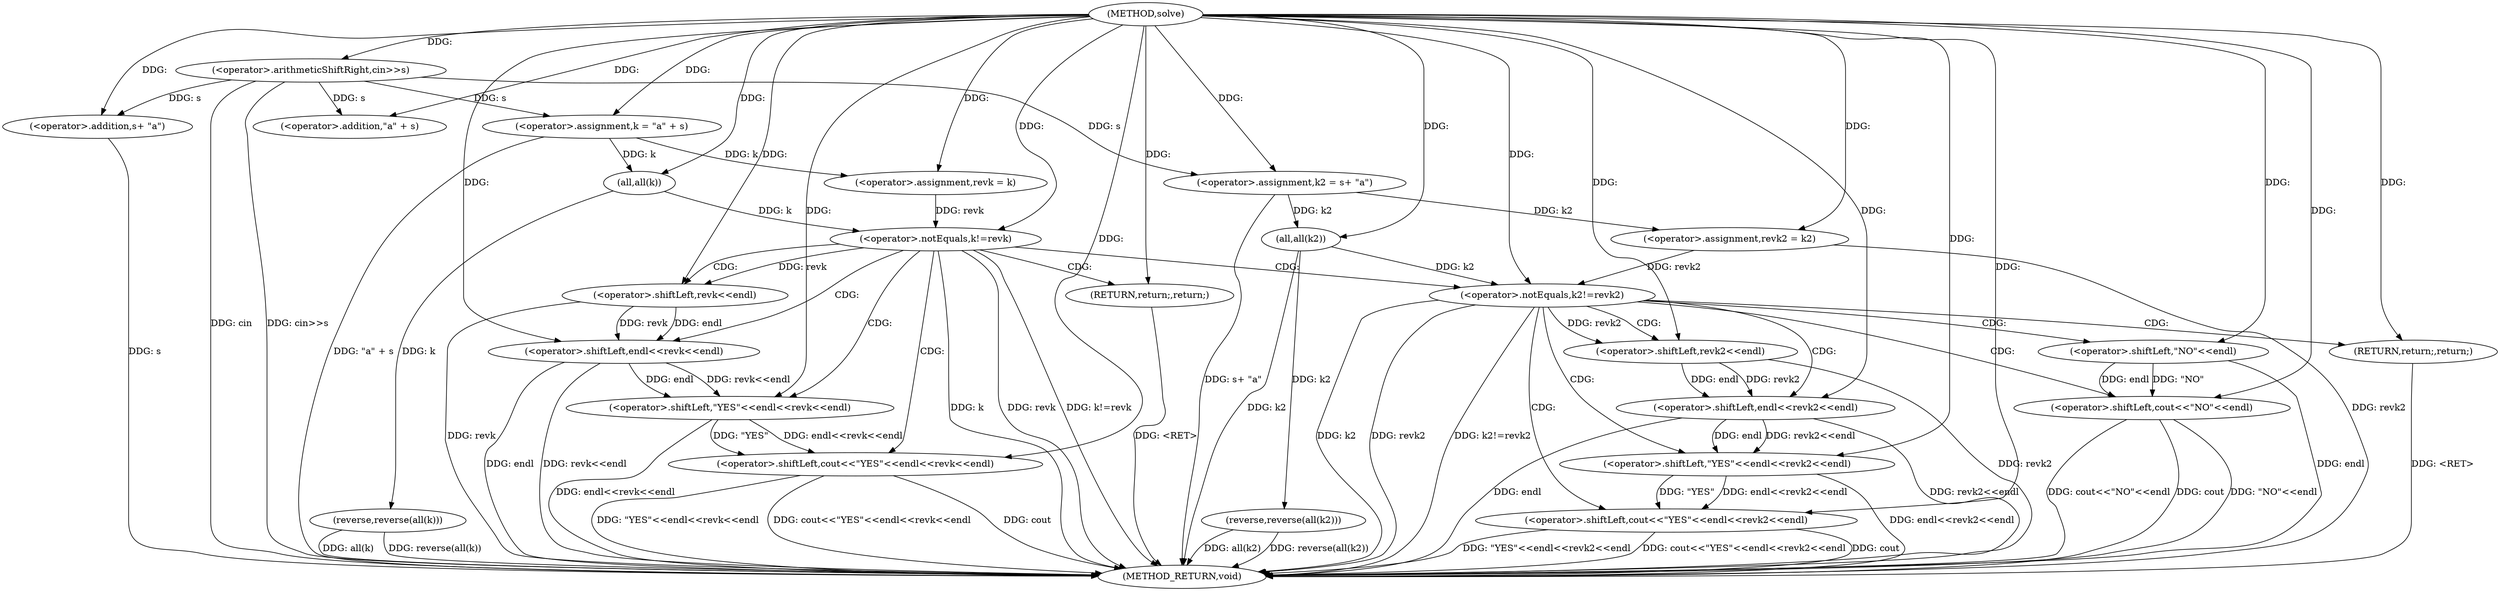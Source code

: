 digraph "solve" {  
"1000142" [label = "(METHOD,solve)" ]
"1000209" [label = "(METHOD_RETURN,void)" ]
"1000145" [label = "(<operator>.arithmeticShiftRight,cin>>s)" ]
"1000149" [label = "(<operator>.assignment,k = \"a\" + s)" ]
"1000155" [label = "(<operator>.assignment,k2 = s+ \"a\")" ]
"1000161" [label = "(<operator>.assignment,revk = k)" ]
"1000165" [label = "(<operator>.assignment,revk2 = k2)" ]
"1000168" [label = "(reverse,reverse(all(k)))" ]
"1000171" [label = "(reverse,reverse(all(k2)))" ]
"1000204" [label = "(<operator>.shiftLeft,cout<<\"NO\"<<endl)" ]
"1000175" [label = "(<operator>.notEquals,k!=revk)" ]
"1000190" [label = "(<operator>.notEquals,k2!=revk2)" ]
"1000151" [label = "(<operator>.addition,\"a\" + s)" ]
"1000157" [label = "(<operator>.addition,s+ \"a\")" ]
"1000169" [label = "(all,all(k))" ]
"1000172" [label = "(all,all(k2))" ]
"1000179" [label = "(<operator>.shiftLeft,cout<<\"YES\"<<endl<<revk<<endl)" ]
"1000188" [label = "(RETURN,return;,return;)" ]
"1000194" [label = "(<operator>.shiftLeft,cout<<\"YES\"<<endl<<revk2<<endl)" ]
"1000203" [label = "(RETURN,return;,return;)" ]
"1000206" [label = "(<operator>.shiftLeft,\"NO\"<<endl)" ]
"1000181" [label = "(<operator>.shiftLeft,\"YES\"<<endl<<revk<<endl)" ]
"1000196" [label = "(<operator>.shiftLeft,\"YES\"<<endl<<revk2<<endl)" ]
"1000183" [label = "(<operator>.shiftLeft,endl<<revk<<endl)" ]
"1000198" [label = "(<operator>.shiftLeft,endl<<revk2<<endl)" ]
"1000185" [label = "(<operator>.shiftLeft,revk<<endl)" ]
"1000200" [label = "(<operator>.shiftLeft,revk2<<endl)" ]
  "1000145" -> "1000209"  [ label = "DDG: cin>>s"] 
  "1000149" -> "1000209"  [ label = "DDG: \"a\" + s"] 
  "1000157" -> "1000209"  [ label = "DDG: s"] 
  "1000155" -> "1000209"  [ label = "DDG: s+ \"a\""] 
  "1000165" -> "1000209"  [ label = "DDG: revk2"] 
  "1000168" -> "1000209"  [ label = "DDG: all(k)"] 
  "1000168" -> "1000209"  [ label = "DDG: reverse(all(k))"] 
  "1000172" -> "1000209"  [ label = "DDG: k2"] 
  "1000171" -> "1000209"  [ label = "DDG: all(k2)"] 
  "1000171" -> "1000209"  [ label = "DDG: reverse(all(k2))"] 
  "1000175" -> "1000209"  [ label = "DDG: k"] 
  "1000175" -> "1000209"  [ label = "DDG: revk"] 
  "1000175" -> "1000209"  [ label = "DDG: k!=revk"] 
  "1000190" -> "1000209"  [ label = "DDG: k2"] 
  "1000190" -> "1000209"  [ label = "DDG: revk2"] 
  "1000190" -> "1000209"  [ label = "DDG: k2!=revk2"] 
  "1000204" -> "1000209"  [ label = "DDG: cout"] 
  "1000206" -> "1000209"  [ label = "DDG: endl"] 
  "1000204" -> "1000209"  [ label = "DDG: \"NO\"<<endl"] 
  "1000204" -> "1000209"  [ label = "DDG: cout<<\"NO\"<<endl"] 
  "1000194" -> "1000209"  [ label = "DDG: cout"] 
  "1000198" -> "1000209"  [ label = "DDG: endl"] 
  "1000200" -> "1000209"  [ label = "DDG: revk2"] 
  "1000198" -> "1000209"  [ label = "DDG: revk2<<endl"] 
  "1000196" -> "1000209"  [ label = "DDG: endl<<revk2<<endl"] 
  "1000194" -> "1000209"  [ label = "DDG: \"YES\"<<endl<<revk2<<endl"] 
  "1000194" -> "1000209"  [ label = "DDG: cout<<\"YES\"<<endl<<revk2<<endl"] 
  "1000179" -> "1000209"  [ label = "DDG: cout"] 
  "1000183" -> "1000209"  [ label = "DDG: endl"] 
  "1000185" -> "1000209"  [ label = "DDG: revk"] 
  "1000183" -> "1000209"  [ label = "DDG: revk<<endl"] 
  "1000181" -> "1000209"  [ label = "DDG: endl<<revk<<endl"] 
  "1000179" -> "1000209"  [ label = "DDG: \"YES\"<<endl<<revk<<endl"] 
  "1000179" -> "1000209"  [ label = "DDG: cout<<\"YES\"<<endl<<revk<<endl"] 
  "1000203" -> "1000209"  [ label = "DDG: <RET>"] 
  "1000188" -> "1000209"  [ label = "DDG: <RET>"] 
  "1000145" -> "1000209"  [ label = "DDG: cin"] 
  "1000145" -> "1000149"  [ label = "DDG: s"] 
  "1000142" -> "1000149"  [ label = "DDG: "] 
  "1000142" -> "1000155"  [ label = "DDG: "] 
  "1000145" -> "1000155"  [ label = "DDG: s"] 
  "1000149" -> "1000161"  [ label = "DDG: k"] 
  "1000142" -> "1000161"  [ label = "DDG: "] 
  "1000155" -> "1000165"  [ label = "DDG: k2"] 
  "1000142" -> "1000165"  [ label = "DDG: "] 
  "1000142" -> "1000145"  [ label = "DDG: "] 
  "1000169" -> "1000168"  [ label = "DDG: k"] 
  "1000172" -> "1000171"  [ label = "DDG: k2"] 
  "1000142" -> "1000204"  [ label = "DDG: "] 
  "1000206" -> "1000204"  [ label = "DDG: \"NO\""] 
  "1000206" -> "1000204"  [ label = "DDG: endl"] 
  "1000142" -> "1000151"  [ label = "DDG: "] 
  "1000145" -> "1000151"  [ label = "DDG: s"] 
  "1000142" -> "1000157"  [ label = "DDG: "] 
  "1000145" -> "1000157"  [ label = "DDG: s"] 
  "1000142" -> "1000169"  [ label = "DDG: "] 
  "1000149" -> "1000169"  [ label = "DDG: k"] 
  "1000142" -> "1000172"  [ label = "DDG: "] 
  "1000155" -> "1000172"  [ label = "DDG: k2"] 
  "1000169" -> "1000175"  [ label = "DDG: k"] 
  "1000142" -> "1000175"  [ label = "DDG: "] 
  "1000161" -> "1000175"  [ label = "DDG: revk"] 
  "1000142" -> "1000188"  [ label = "DDG: "] 
  "1000172" -> "1000190"  [ label = "DDG: k2"] 
  "1000142" -> "1000190"  [ label = "DDG: "] 
  "1000165" -> "1000190"  [ label = "DDG: revk2"] 
  "1000142" -> "1000203"  [ label = "DDG: "] 
  "1000142" -> "1000206"  [ label = "DDG: "] 
  "1000142" -> "1000179"  [ label = "DDG: "] 
  "1000181" -> "1000179"  [ label = "DDG: \"YES\""] 
  "1000181" -> "1000179"  [ label = "DDG: endl<<revk<<endl"] 
  "1000142" -> "1000194"  [ label = "DDG: "] 
  "1000196" -> "1000194"  [ label = "DDG: endl<<revk2<<endl"] 
  "1000196" -> "1000194"  [ label = "DDG: \"YES\""] 
  "1000142" -> "1000181"  [ label = "DDG: "] 
  "1000183" -> "1000181"  [ label = "DDG: endl"] 
  "1000183" -> "1000181"  [ label = "DDG: revk<<endl"] 
  "1000142" -> "1000196"  [ label = "DDG: "] 
  "1000198" -> "1000196"  [ label = "DDG: revk2<<endl"] 
  "1000198" -> "1000196"  [ label = "DDG: endl"] 
  "1000185" -> "1000183"  [ label = "DDG: endl"] 
  "1000142" -> "1000183"  [ label = "DDG: "] 
  "1000185" -> "1000183"  [ label = "DDG: revk"] 
  "1000200" -> "1000198"  [ label = "DDG: endl"] 
  "1000142" -> "1000198"  [ label = "DDG: "] 
  "1000200" -> "1000198"  [ label = "DDG: revk2"] 
  "1000175" -> "1000185"  [ label = "DDG: revk"] 
  "1000142" -> "1000185"  [ label = "DDG: "] 
  "1000190" -> "1000200"  [ label = "DDG: revk2"] 
  "1000142" -> "1000200"  [ label = "DDG: "] 
  "1000175" -> "1000188"  [ label = "CDG: "] 
  "1000175" -> "1000190"  [ label = "CDG: "] 
  "1000175" -> "1000179"  [ label = "CDG: "] 
  "1000175" -> "1000183"  [ label = "CDG: "] 
  "1000175" -> "1000181"  [ label = "CDG: "] 
  "1000175" -> "1000185"  [ label = "CDG: "] 
  "1000190" -> "1000200"  [ label = "CDG: "] 
  "1000190" -> "1000206"  [ label = "CDG: "] 
  "1000190" -> "1000203"  [ label = "CDG: "] 
  "1000190" -> "1000194"  [ label = "CDG: "] 
  "1000190" -> "1000198"  [ label = "CDG: "] 
  "1000190" -> "1000204"  [ label = "CDG: "] 
  "1000190" -> "1000196"  [ label = "CDG: "] 
}
